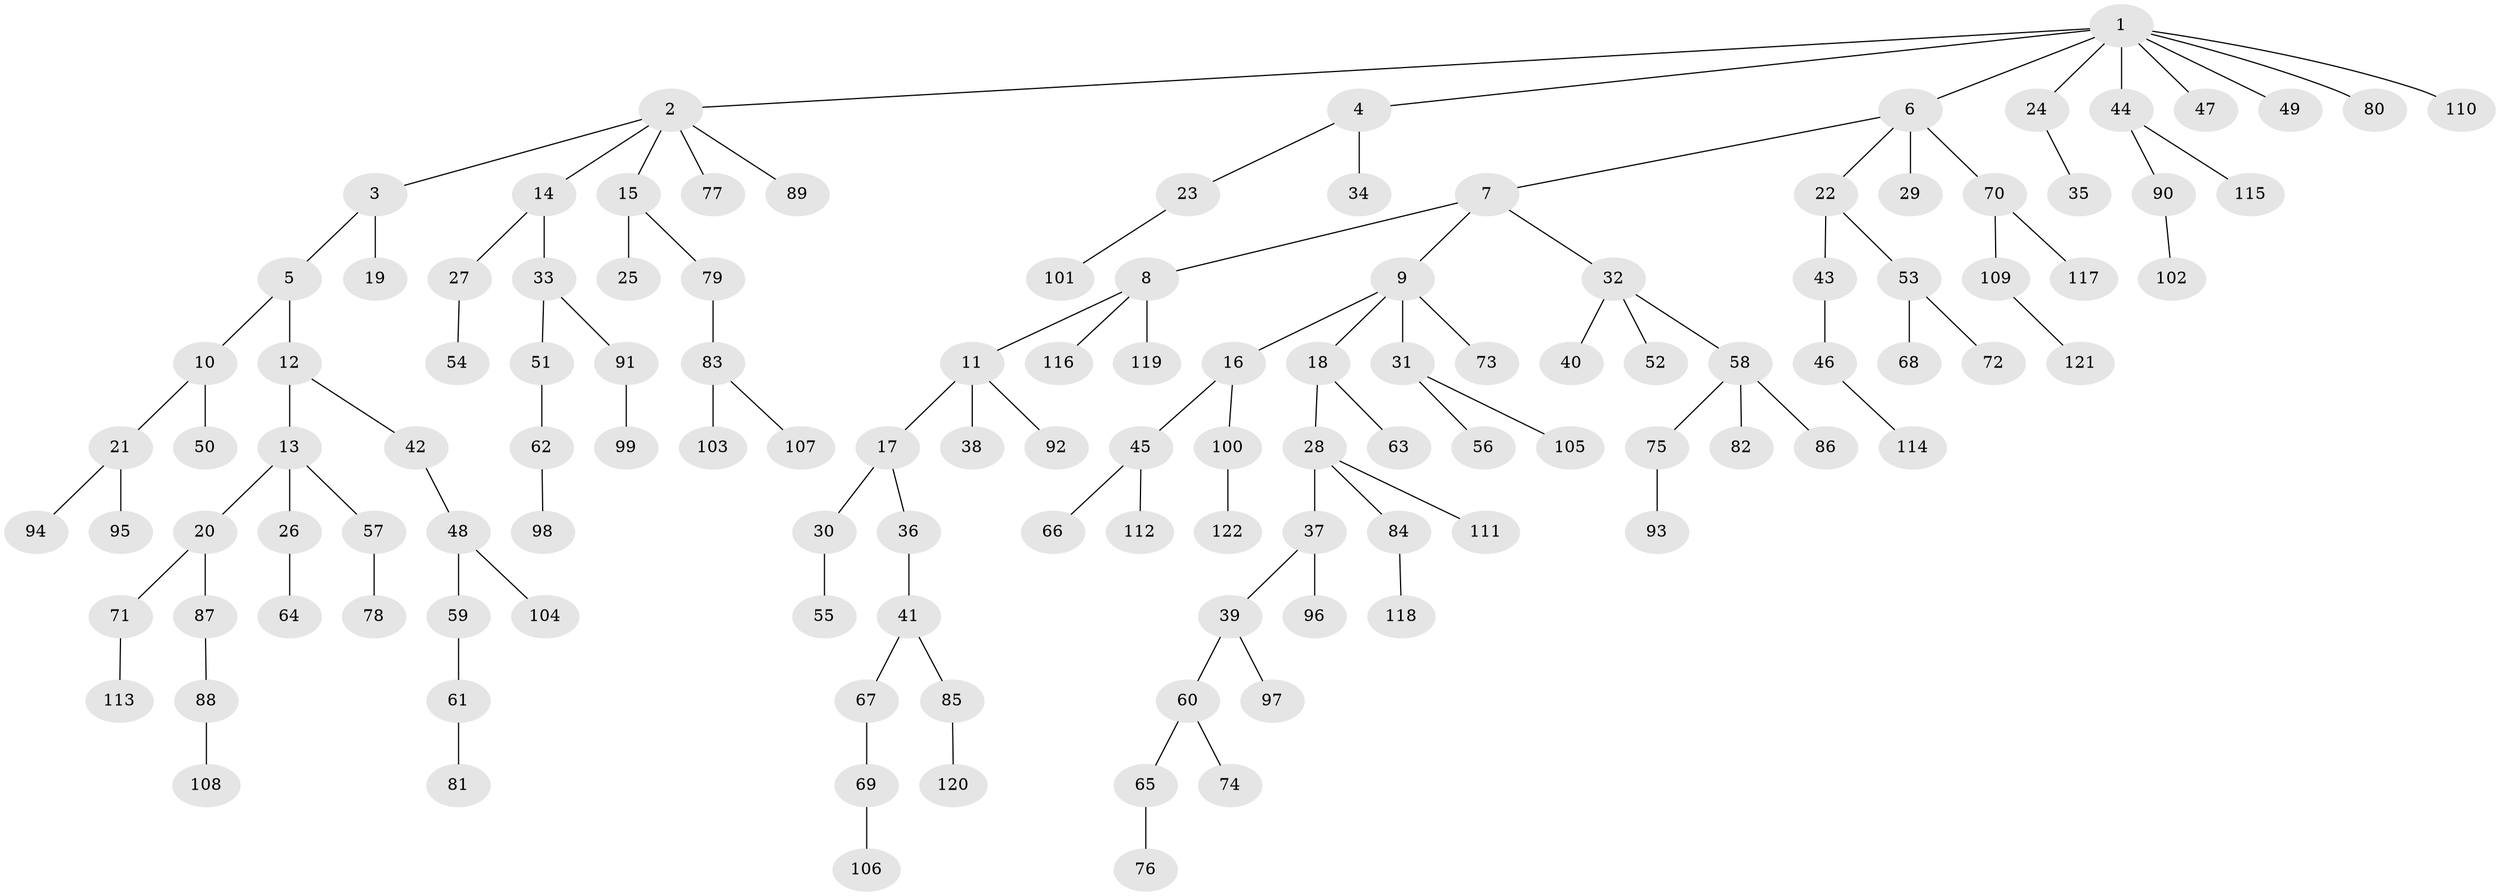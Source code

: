// coarse degree distribution, {3: 0.14754098360655737, 2: 0.3114754098360656, 4: 0.06557377049180328, 7: 0.01639344262295082, 1: 0.4426229508196721, 5: 0.01639344262295082}
// Generated by graph-tools (version 1.1) at 2025/37/03/04/25 23:37:25]
// undirected, 122 vertices, 121 edges
graph export_dot {
  node [color=gray90,style=filled];
  1;
  2;
  3;
  4;
  5;
  6;
  7;
  8;
  9;
  10;
  11;
  12;
  13;
  14;
  15;
  16;
  17;
  18;
  19;
  20;
  21;
  22;
  23;
  24;
  25;
  26;
  27;
  28;
  29;
  30;
  31;
  32;
  33;
  34;
  35;
  36;
  37;
  38;
  39;
  40;
  41;
  42;
  43;
  44;
  45;
  46;
  47;
  48;
  49;
  50;
  51;
  52;
  53;
  54;
  55;
  56;
  57;
  58;
  59;
  60;
  61;
  62;
  63;
  64;
  65;
  66;
  67;
  68;
  69;
  70;
  71;
  72;
  73;
  74;
  75;
  76;
  77;
  78;
  79;
  80;
  81;
  82;
  83;
  84;
  85;
  86;
  87;
  88;
  89;
  90;
  91;
  92;
  93;
  94;
  95;
  96;
  97;
  98;
  99;
  100;
  101;
  102;
  103;
  104;
  105;
  106;
  107;
  108;
  109;
  110;
  111;
  112;
  113;
  114;
  115;
  116;
  117;
  118;
  119;
  120;
  121;
  122;
  1 -- 2;
  1 -- 4;
  1 -- 6;
  1 -- 24;
  1 -- 44;
  1 -- 47;
  1 -- 49;
  1 -- 80;
  1 -- 110;
  2 -- 3;
  2 -- 14;
  2 -- 15;
  2 -- 77;
  2 -- 89;
  3 -- 5;
  3 -- 19;
  4 -- 23;
  4 -- 34;
  5 -- 10;
  5 -- 12;
  6 -- 7;
  6 -- 22;
  6 -- 29;
  6 -- 70;
  7 -- 8;
  7 -- 9;
  7 -- 32;
  8 -- 11;
  8 -- 116;
  8 -- 119;
  9 -- 16;
  9 -- 18;
  9 -- 31;
  9 -- 73;
  10 -- 21;
  10 -- 50;
  11 -- 17;
  11 -- 38;
  11 -- 92;
  12 -- 13;
  12 -- 42;
  13 -- 20;
  13 -- 26;
  13 -- 57;
  14 -- 27;
  14 -- 33;
  15 -- 25;
  15 -- 79;
  16 -- 45;
  16 -- 100;
  17 -- 30;
  17 -- 36;
  18 -- 28;
  18 -- 63;
  20 -- 71;
  20 -- 87;
  21 -- 94;
  21 -- 95;
  22 -- 43;
  22 -- 53;
  23 -- 101;
  24 -- 35;
  26 -- 64;
  27 -- 54;
  28 -- 37;
  28 -- 84;
  28 -- 111;
  30 -- 55;
  31 -- 56;
  31 -- 105;
  32 -- 40;
  32 -- 52;
  32 -- 58;
  33 -- 51;
  33 -- 91;
  36 -- 41;
  37 -- 39;
  37 -- 96;
  39 -- 60;
  39 -- 97;
  41 -- 67;
  41 -- 85;
  42 -- 48;
  43 -- 46;
  44 -- 90;
  44 -- 115;
  45 -- 66;
  45 -- 112;
  46 -- 114;
  48 -- 59;
  48 -- 104;
  51 -- 62;
  53 -- 68;
  53 -- 72;
  57 -- 78;
  58 -- 75;
  58 -- 82;
  58 -- 86;
  59 -- 61;
  60 -- 65;
  60 -- 74;
  61 -- 81;
  62 -- 98;
  65 -- 76;
  67 -- 69;
  69 -- 106;
  70 -- 109;
  70 -- 117;
  71 -- 113;
  75 -- 93;
  79 -- 83;
  83 -- 103;
  83 -- 107;
  84 -- 118;
  85 -- 120;
  87 -- 88;
  88 -- 108;
  90 -- 102;
  91 -- 99;
  100 -- 122;
  109 -- 121;
}

